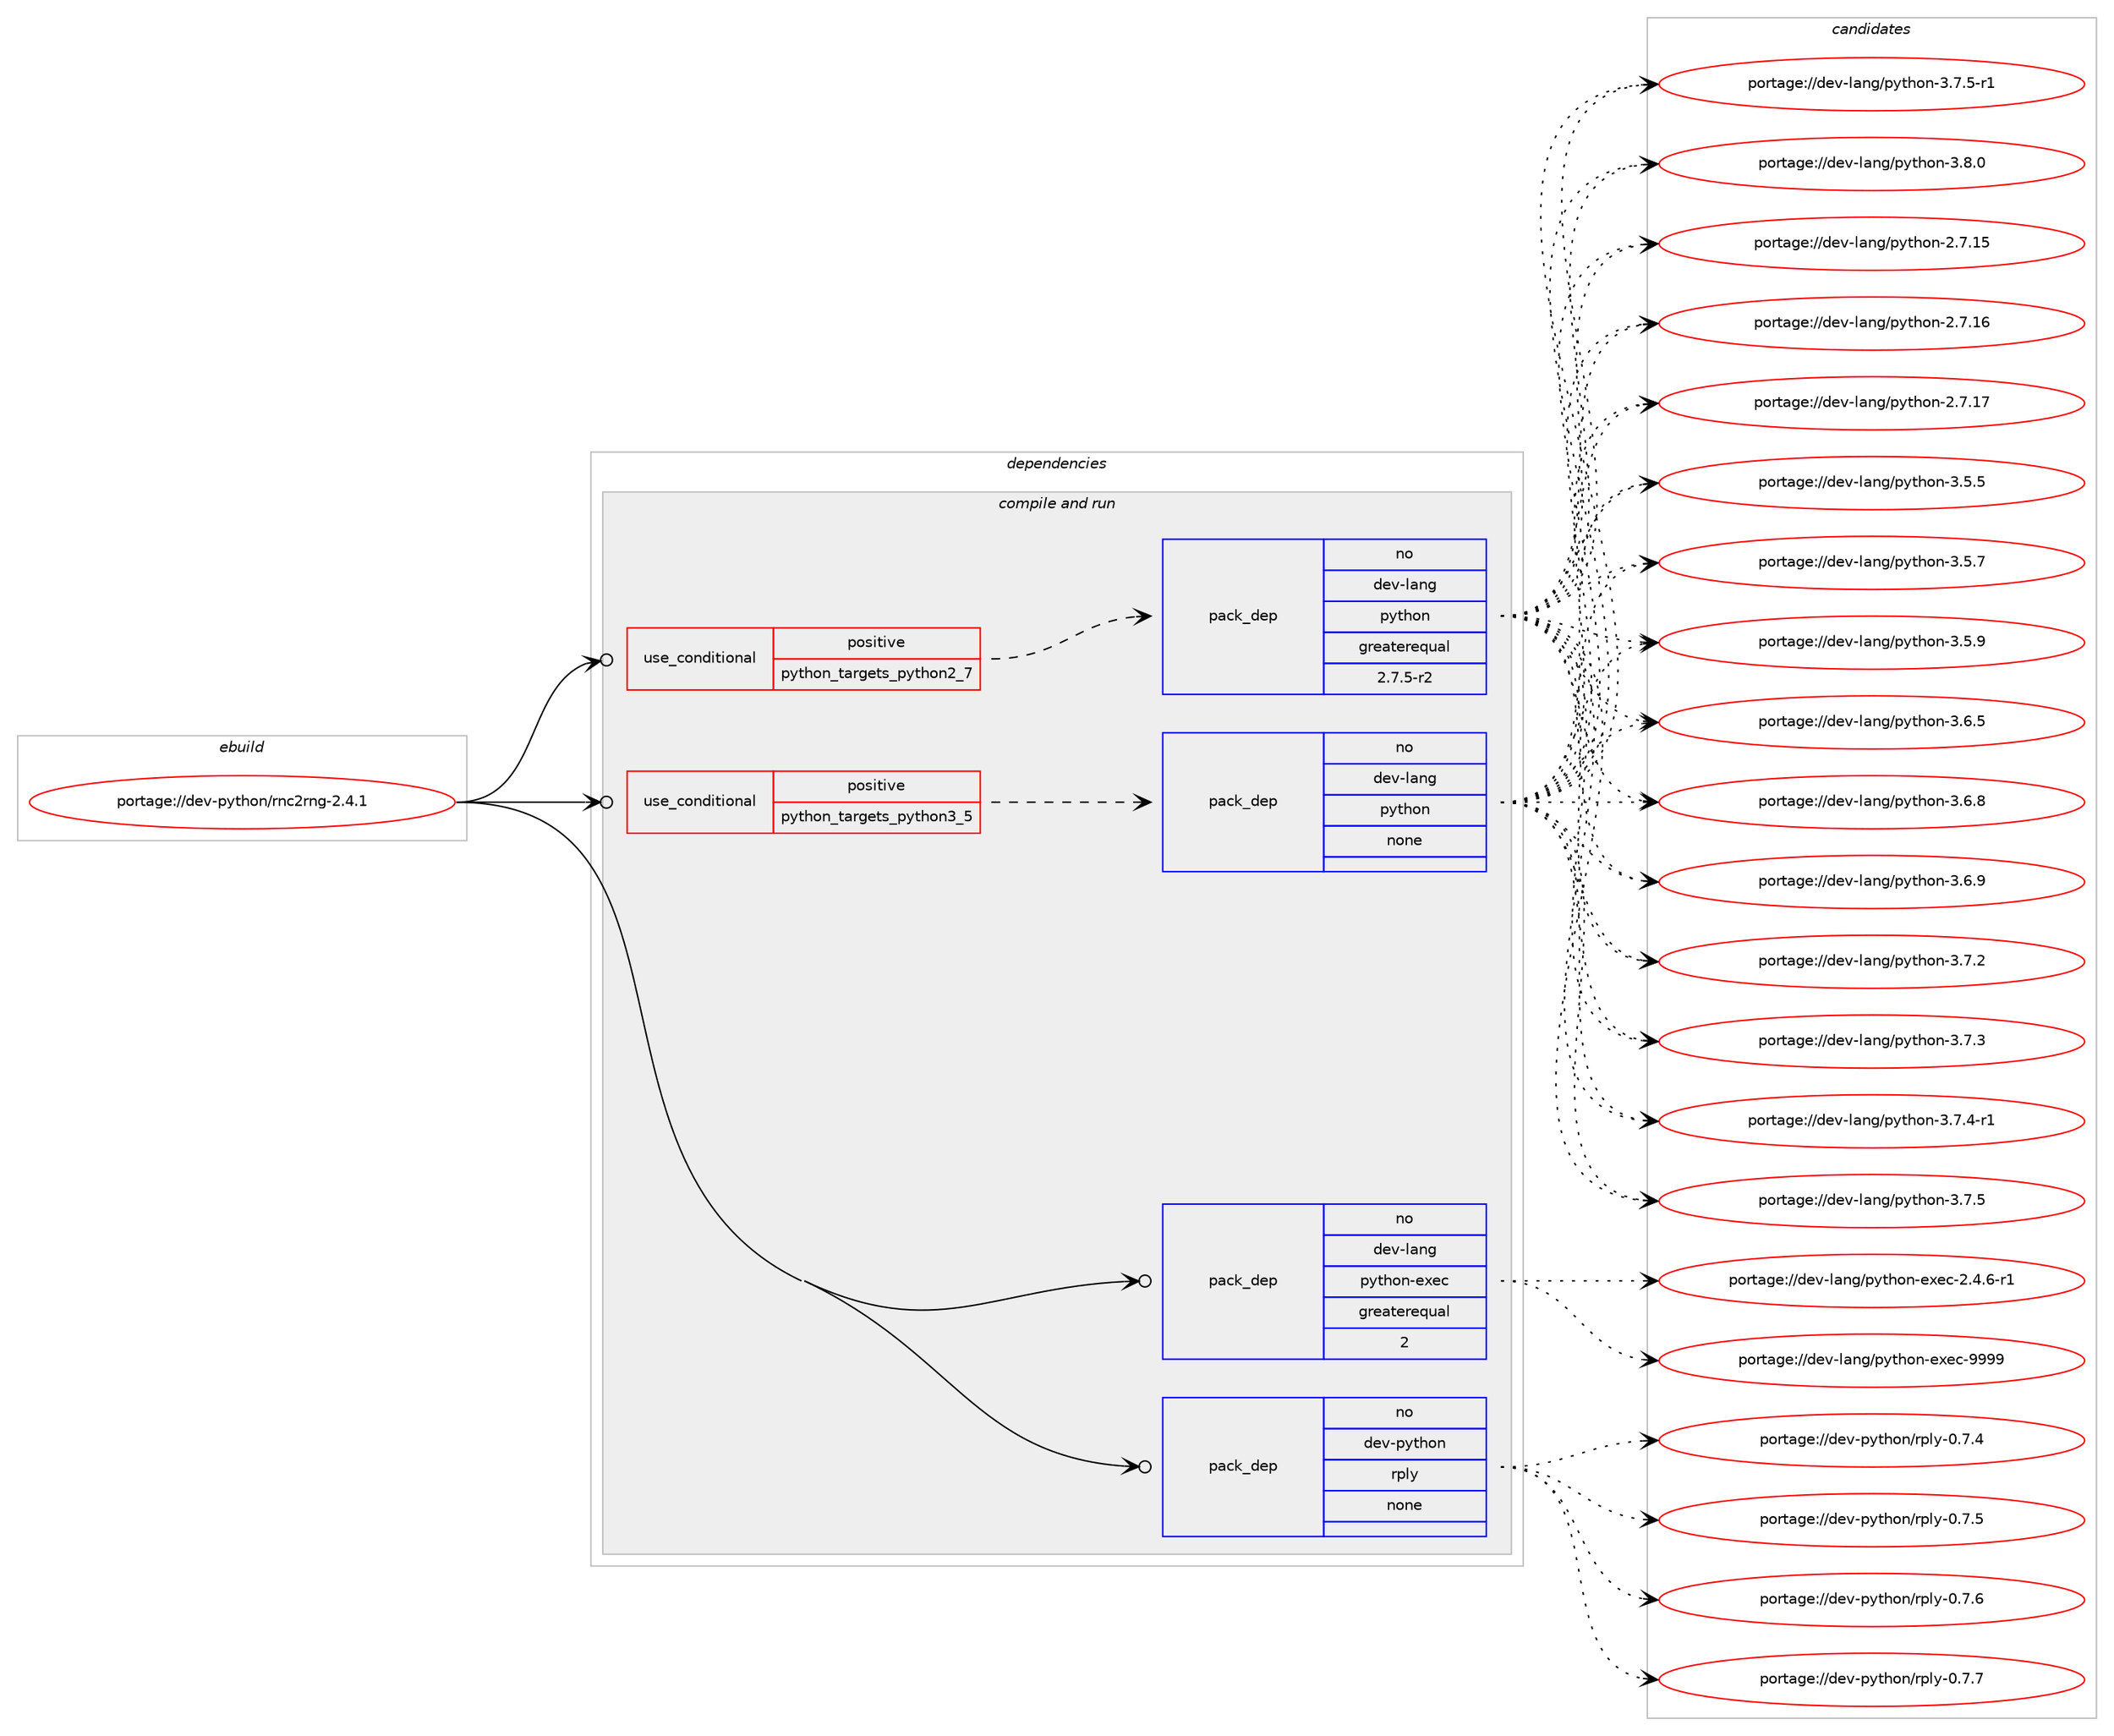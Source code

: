 digraph prolog {

# *************
# Graph options
# *************

newrank=true;
concentrate=true;
compound=true;
graph [rankdir=LR,fontname=Helvetica,fontsize=10,ranksep=1.5];#, ranksep=2.5, nodesep=0.2];
edge  [arrowhead=vee];
node  [fontname=Helvetica,fontsize=10];

# **********
# The ebuild
# **********

subgraph cluster_leftcol {
color=gray;
rank=same;
label=<<i>ebuild</i>>;
id [label="portage://dev-python/rnc2rng-2.4.1", color=red, width=4, href="../dev-python/rnc2rng-2.4.1.svg"];
}

# ****************
# The dependencies
# ****************

subgraph cluster_midcol {
color=gray;
label=<<i>dependencies</i>>;
subgraph cluster_compile {
fillcolor="#eeeeee";
style=filled;
label=<<i>compile</i>>;
}
subgraph cluster_compileandrun {
fillcolor="#eeeeee";
style=filled;
label=<<i>compile and run</i>>;
subgraph cond38094 {
dependency170649 [label=<<TABLE BORDER="0" CELLBORDER="1" CELLSPACING="0" CELLPADDING="4"><TR><TD ROWSPAN="3" CELLPADDING="10">use_conditional</TD></TR><TR><TD>positive</TD></TR><TR><TD>python_targets_python2_7</TD></TR></TABLE>>, shape=none, color=red];
subgraph pack129152 {
dependency170650 [label=<<TABLE BORDER="0" CELLBORDER="1" CELLSPACING="0" CELLPADDING="4" WIDTH="220"><TR><TD ROWSPAN="6" CELLPADDING="30">pack_dep</TD></TR><TR><TD WIDTH="110">no</TD></TR><TR><TD>dev-lang</TD></TR><TR><TD>python</TD></TR><TR><TD>greaterequal</TD></TR><TR><TD>2.7.5-r2</TD></TR></TABLE>>, shape=none, color=blue];
}
dependency170649:e -> dependency170650:w [weight=20,style="dashed",arrowhead="vee"];
}
id:e -> dependency170649:w [weight=20,style="solid",arrowhead="odotvee"];
subgraph cond38095 {
dependency170651 [label=<<TABLE BORDER="0" CELLBORDER="1" CELLSPACING="0" CELLPADDING="4"><TR><TD ROWSPAN="3" CELLPADDING="10">use_conditional</TD></TR><TR><TD>positive</TD></TR><TR><TD>python_targets_python3_5</TD></TR></TABLE>>, shape=none, color=red];
subgraph pack129153 {
dependency170652 [label=<<TABLE BORDER="0" CELLBORDER="1" CELLSPACING="0" CELLPADDING="4" WIDTH="220"><TR><TD ROWSPAN="6" CELLPADDING="30">pack_dep</TD></TR><TR><TD WIDTH="110">no</TD></TR><TR><TD>dev-lang</TD></TR><TR><TD>python</TD></TR><TR><TD>none</TD></TR><TR><TD></TD></TR></TABLE>>, shape=none, color=blue];
}
dependency170651:e -> dependency170652:w [weight=20,style="dashed",arrowhead="vee"];
}
id:e -> dependency170651:w [weight=20,style="solid",arrowhead="odotvee"];
subgraph pack129154 {
dependency170653 [label=<<TABLE BORDER="0" CELLBORDER="1" CELLSPACING="0" CELLPADDING="4" WIDTH="220"><TR><TD ROWSPAN="6" CELLPADDING="30">pack_dep</TD></TR><TR><TD WIDTH="110">no</TD></TR><TR><TD>dev-lang</TD></TR><TR><TD>python-exec</TD></TR><TR><TD>greaterequal</TD></TR><TR><TD>2</TD></TR></TABLE>>, shape=none, color=blue];
}
id:e -> dependency170653:w [weight=20,style="solid",arrowhead="odotvee"];
subgraph pack129155 {
dependency170654 [label=<<TABLE BORDER="0" CELLBORDER="1" CELLSPACING="0" CELLPADDING="4" WIDTH="220"><TR><TD ROWSPAN="6" CELLPADDING="30">pack_dep</TD></TR><TR><TD WIDTH="110">no</TD></TR><TR><TD>dev-python</TD></TR><TR><TD>rply</TD></TR><TR><TD>none</TD></TR><TR><TD></TD></TR></TABLE>>, shape=none, color=blue];
}
id:e -> dependency170654:w [weight=20,style="solid",arrowhead="odotvee"];
}
subgraph cluster_run {
fillcolor="#eeeeee";
style=filled;
label=<<i>run</i>>;
}
}

# **************
# The candidates
# **************

subgraph cluster_choices {
rank=same;
color=gray;
label=<<i>candidates</i>>;

subgraph choice129152 {
color=black;
nodesep=1;
choiceportage10010111845108971101034711212111610411111045504655464953 [label="portage://dev-lang/python-2.7.15", color=red, width=4,href="../dev-lang/python-2.7.15.svg"];
choiceportage10010111845108971101034711212111610411111045504655464954 [label="portage://dev-lang/python-2.7.16", color=red, width=4,href="../dev-lang/python-2.7.16.svg"];
choiceportage10010111845108971101034711212111610411111045504655464955 [label="portage://dev-lang/python-2.7.17", color=red, width=4,href="../dev-lang/python-2.7.17.svg"];
choiceportage100101118451089711010347112121116104111110455146534653 [label="portage://dev-lang/python-3.5.5", color=red, width=4,href="../dev-lang/python-3.5.5.svg"];
choiceportage100101118451089711010347112121116104111110455146534655 [label="portage://dev-lang/python-3.5.7", color=red, width=4,href="../dev-lang/python-3.5.7.svg"];
choiceportage100101118451089711010347112121116104111110455146534657 [label="portage://dev-lang/python-3.5.9", color=red, width=4,href="../dev-lang/python-3.5.9.svg"];
choiceportage100101118451089711010347112121116104111110455146544653 [label="portage://dev-lang/python-3.6.5", color=red, width=4,href="../dev-lang/python-3.6.5.svg"];
choiceportage100101118451089711010347112121116104111110455146544656 [label="portage://dev-lang/python-3.6.8", color=red, width=4,href="../dev-lang/python-3.6.8.svg"];
choiceportage100101118451089711010347112121116104111110455146544657 [label="portage://dev-lang/python-3.6.9", color=red, width=4,href="../dev-lang/python-3.6.9.svg"];
choiceportage100101118451089711010347112121116104111110455146554650 [label="portage://dev-lang/python-3.7.2", color=red, width=4,href="../dev-lang/python-3.7.2.svg"];
choiceportage100101118451089711010347112121116104111110455146554651 [label="portage://dev-lang/python-3.7.3", color=red, width=4,href="../dev-lang/python-3.7.3.svg"];
choiceportage1001011184510897110103471121211161041111104551465546524511449 [label="portage://dev-lang/python-3.7.4-r1", color=red, width=4,href="../dev-lang/python-3.7.4-r1.svg"];
choiceportage100101118451089711010347112121116104111110455146554653 [label="portage://dev-lang/python-3.7.5", color=red, width=4,href="../dev-lang/python-3.7.5.svg"];
choiceportage1001011184510897110103471121211161041111104551465546534511449 [label="portage://dev-lang/python-3.7.5-r1", color=red, width=4,href="../dev-lang/python-3.7.5-r1.svg"];
choiceportage100101118451089711010347112121116104111110455146564648 [label="portage://dev-lang/python-3.8.0", color=red, width=4,href="../dev-lang/python-3.8.0.svg"];
dependency170650:e -> choiceportage10010111845108971101034711212111610411111045504655464953:w [style=dotted,weight="100"];
dependency170650:e -> choiceportage10010111845108971101034711212111610411111045504655464954:w [style=dotted,weight="100"];
dependency170650:e -> choiceportage10010111845108971101034711212111610411111045504655464955:w [style=dotted,weight="100"];
dependency170650:e -> choiceportage100101118451089711010347112121116104111110455146534653:w [style=dotted,weight="100"];
dependency170650:e -> choiceportage100101118451089711010347112121116104111110455146534655:w [style=dotted,weight="100"];
dependency170650:e -> choiceportage100101118451089711010347112121116104111110455146534657:w [style=dotted,weight="100"];
dependency170650:e -> choiceportage100101118451089711010347112121116104111110455146544653:w [style=dotted,weight="100"];
dependency170650:e -> choiceportage100101118451089711010347112121116104111110455146544656:w [style=dotted,weight="100"];
dependency170650:e -> choiceportage100101118451089711010347112121116104111110455146544657:w [style=dotted,weight="100"];
dependency170650:e -> choiceportage100101118451089711010347112121116104111110455146554650:w [style=dotted,weight="100"];
dependency170650:e -> choiceportage100101118451089711010347112121116104111110455146554651:w [style=dotted,weight="100"];
dependency170650:e -> choiceportage1001011184510897110103471121211161041111104551465546524511449:w [style=dotted,weight="100"];
dependency170650:e -> choiceportage100101118451089711010347112121116104111110455146554653:w [style=dotted,weight="100"];
dependency170650:e -> choiceportage1001011184510897110103471121211161041111104551465546534511449:w [style=dotted,weight="100"];
dependency170650:e -> choiceportage100101118451089711010347112121116104111110455146564648:w [style=dotted,weight="100"];
}
subgraph choice129153 {
color=black;
nodesep=1;
choiceportage10010111845108971101034711212111610411111045504655464953 [label="portage://dev-lang/python-2.7.15", color=red, width=4,href="../dev-lang/python-2.7.15.svg"];
choiceportage10010111845108971101034711212111610411111045504655464954 [label="portage://dev-lang/python-2.7.16", color=red, width=4,href="../dev-lang/python-2.7.16.svg"];
choiceportage10010111845108971101034711212111610411111045504655464955 [label="portage://dev-lang/python-2.7.17", color=red, width=4,href="../dev-lang/python-2.7.17.svg"];
choiceportage100101118451089711010347112121116104111110455146534653 [label="portage://dev-lang/python-3.5.5", color=red, width=4,href="../dev-lang/python-3.5.5.svg"];
choiceportage100101118451089711010347112121116104111110455146534655 [label="portage://dev-lang/python-3.5.7", color=red, width=4,href="../dev-lang/python-3.5.7.svg"];
choiceportage100101118451089711010347112121116104111110455146534657 [label="portage://dev-lang/python-3.5.9", color=red, width=4,href="../dev-lang/python-3.5.9.svg"];
choiceportage100101118451089711010347112121116104111110455146544653 [label="portage://dev-lang/python-3.6.5", color=red, width=4,href="../dev-lang/python-3.6.5.svg"];
choiceportage100101118451089711010347112121116104111110455146544656 [label="portage://dev-lang/python-3.6.8", color=red, width=4,href="../dev-lang/python-3.6.8.svg"];
choiceportage100101118451089711010347112121116104111110455146544657 [label="portage://dev-lang/python-3.6.9", color=red, width=4,href="../dev-lang/python-3.6.9.svg"];
choiceportage100101118451089711010347112121116104111110455146554650 [label="portage://dev-lang/python-3.7.2", color=red, width=4,href="../dev-lang/python-3.7.2.svg"];
choiceportage100101118451089711010347112121116104111110455146554651 [label="portage://dev-lang/python-3.7.3", color=red, width=4,href="../dev-lang/python-3.7.3.svg"];
choiceportage1001011184510897110103471121211161041111104551465546524511449 [label="portage://dev-lang/python-3.7.4-r1", color=red, width=4,href="../dev-lang/python-3.7.4-r1.svg"];
choiceportage100101118451089711010347112121116104111110455146554653 [label="portage://dev-lang/python-3.7.5", color=red, width=4,href="../dev-lang/python-3.7.5.svg"];
choiceportage1001011184510897110103471121211161041111104551465546534511449 [label="portage://dev-lang/python-3.7.5-r1", color=red, width=4,href="../dev-lang/python-3.7.5-r1.svg"];
choiceportage100101118451089711010347112121116104111110455146564648 [label="portage://dev-lang/python-3.8.0", color=red, width=4,href="../dev-lang/python-3.8.0.svg"];
dependency170652:e -> choiceportage10010111845108971101034711212111610411111045504655464953:w [style=dotted,weight="100"];
dependency170652:e -> choiceportage10010111845108971101034711212111610411111045504655464954:w [style=dotted,weight="100"];
dependency170652:e -> choiceportage10010111845108971101034711212111610411111045504655464955:w [style=dotted,weight="100"];
dependency170652:e -> choiceportage100101118451089711010347112121116104111110455146534653:w [style=dotted,weight="100"];
dependency170652:e -> choiceportage100101118451089711010347112121116104111110455146534655:w [style=dotted,weight="100"];
dependency170652:e -> choiceportage100101118451089711010347112121116104111110455146534657:w [style=dotted,weight="100"];
dependency170652:e -> choiceportage100101118451089711010347112121116104111110455146544653:w [style=dotted,weight="100"];
dependency170652:e -> choiceportage100101118451089711010347112121116104111110455146544656:w [style=dotted,weight="100"];
dependency170652:e -> choiceportage100101118451089711010347112121116104111110455146544657:w [style=dotted,weight="100"];
dependency170652:e -> choiceportage100101118451089711010347112121116104111110455146554650:w [style=dotted,weight="100"];
dependency170652:e -> choiceportage100101118451089711010347112121116104111110455146554651:w [style=dotted,weight="100"];
dependency170652:e -> choiceportage1001011184510897110103471121211161041111104551465546524511449:w [style=dotted,weight="100"];
dependency170652:e -> choiceportage100101118451089711010347112121116104111110455146554653:w [style=dotted,weight="100"];
dependency170652:e -> choiceportage1001011184510897110103471121211161041111104551465546534511449:w [style=dotted,weight="100"];
dependency170652:e -> choiceportage100101118451089711010347112121116104111110455146564648:w [style=dotted,weight="100"];
}
subgraph choice129154 {
color=black;
nodesep=1;
choiceportage10010111845108971101034711212111610411111045101120101994550465246544511449 [label="portage://dev-lang/python-exec-2.4.6-r1", color=red, width=4,href="../dev-lang/python-exec-2.4.6-r1.svg"];
choiceportage10010111845108971101034711212111610411111045101120101994557575757 [label="portage://dev-lang/python-exec-9999", color=red, width=4,href="../dev-lang/python-exec-9999.svg"];
dependency170653:e -> choiceportage10010111845108971101034711212111610411111045101120101994550465246544511449:w [style=dotted,weight="100"];
dependency170653:e -> choiceportage10010111845108971101034711212111610411111045101120101994557575757:w [style=dotted,weight="100"];
}
subgraph choice129155 {
color=black;
nodesep=1;
choiceportage1001011184511212111610411111047114112108121454846554652 [label="portage://dev-python/rply-0.7.4", color=red, width=4,href="../dev-python/rply-0.7.4.svg"];
choiceportage1001011184511212111610411111047114112108121454846554653 [label="portage://dev-python/rply-0.7.5", color=red, width=4,href="../dev-python/rply-0.7.5.svg"];
choiceportage1001011184511212111610411111047114112108121454846554654 [label="portage://dev-python/rply-0.7.6", color=red, width=4,href="../dev-python/rply-0.7.6.svg"];
choiceportage1001011184511212111610411111047114112108121454846554655 [label="portage://dev-python/rply-0.7.7", color=red, width=4,href="../dev-python/rply-0.7.7.svg"];
dependency170654:e -> choiceportage1001011184511212111610411111047114112108121454846554652:w [style=dotted,weight="100"];
dependency170654:e -> choiceportage1001011184511212111610411111047114112108121454846554653:w [style=dotted,weight="100"];
dependency170654:e -> choiceportage1001011184511212111610411111047114112108121454846554654:w [style=dotted,weight="100"];
dependency170654:e -> choiceportage1001011184511212111610411111047114112108121454846554655:w [style=dotted,weight="100"];
}
}

}
